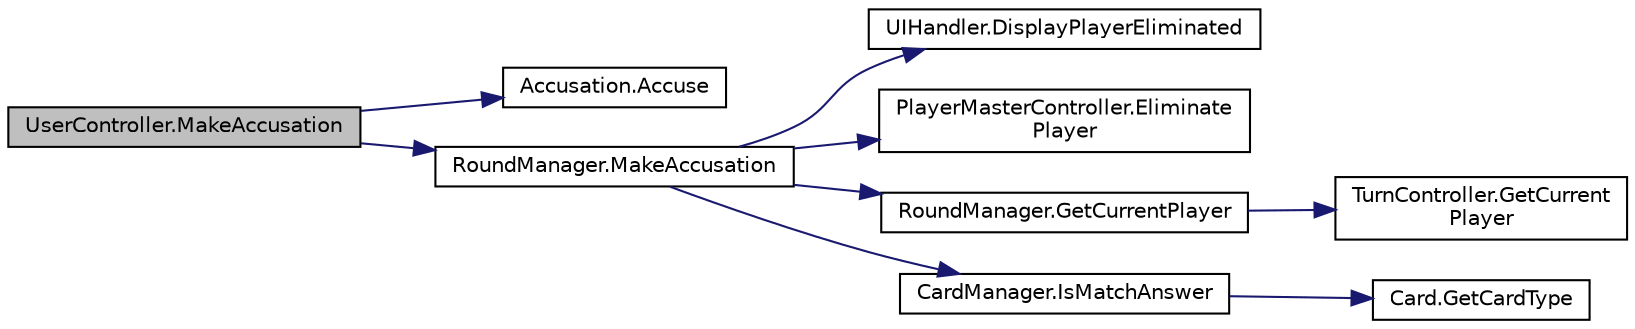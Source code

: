 digraph "UserController.MakeAccusation"
{
 // LATEX_PDF_SIZE
  edge [fontname="Helvetica",fontsize="10",labelfontname="Helvetica",labelfontsize="10"];
  node [fontname="Helvetica",fontsize="10",shape=record];
  rankdir="LR";
  Node1 [label="UserController.MakeAccusation",height=0.2,width=0.4,color="black", fillcolor="grey75", style="filled", fontcolor="black",tooltip=" "];
  Node1 -> Node2 [color="midnightblue",fontsize="10",style="solid",fontname="Helvetica"];
  Node2 [label="Accusation.Accuse",height=0.2,width=0.4,color="black", fillcolor="white", style="filled",URL="$class_accusation.html#abba1b95fd7e759eac9efbf52819abd75",tooltip=" "];
  Node1 -> Node3 [color="midnightblue",fontsize="10",style="solid",fontname="Helvetica"];
  Node3 [label="RoundManager.MakeAccusation",height=0.2,width=0.4,color="black", fillcolor="white", style="filled",URL="$class_round_manager.html#ab691cd5cd773e23822b237834b1fcb0a",tooltip="to have the current player to make an accusation eliminates the player if it is wrong wins the game i..."];
  Node3 -> Node4 [color="midnightblue",fontsize="10",style="solid",fontname="Helvetica"];
  Node4 [label="UIHandler.DisplayPlayerEliminated",height=0.2,width=0.4,color="black", fillcolor="white", style="filled",URL="$class_u_i_handler.html#a2db6b92acd51a72b431b3eacb3884ddd",tooltip=" "];
  Node3 -> Node5 [color="midnightblue",fontsize="10",style="solid",fontname="Helvetica"];
  Node5 [label="PlayerMasterController.Eliminate\lPlayer",height=0.2,width=0.4,color="black", fillcolor="white", style="filled",URL="$class_player_master_controller.html#a0dae7cbe3c8b1c8bcb5ca694d9815836",tooltip="eliminate player"];
  Node3 -> Node6 [color="midnightblue",fontsize="10",style="solid",fontname="Helvetica"];
  Node6 [label="RoundManager.GetCurrentPlayer",height=0.2,width=0.4,color="black", fillcolor="white", style="filled",URL="$class_round_manager.html#aab3f49a5e05508a8e023a497e763c1c8",tooltip="Gets the player controller for the current player"];
  Node6 -> Node7 [color="midnightblue",fontsize="10",style="solid",fontname="Helvetica"];
  Node7 [label="TurnController.GetCurrent\lPlayer",height=0.2,width=0.4,color="black", fillcolor="white", style="filled",URL="$class_turn_controller.html#af16e42b7e61c5a999291327e2e556caa",tooltip=" "];
  Node3 -> Node8 [color="midnightblue",fontsize="10",style="solid",fontname="Helvetica"];
  Node8 [label="CardManager.IsMatchAnswer",height=0.2,width=0.4,color="black", fillcolor="white", style="filled",URL="$class_card_manager.html#a3aa02d8bc476530b2e8e18019aa8a00e",tooltip="check if the cards passed matches the answer"];
  Node8 -> Node9 [color="midnightblue",fontsize="10",style="solid",fontname="Helvetica"];
  Node9 [label="Card.GetCardType",height=0.2,width=0.4,color="black", fillcolor="white", style="filled",URL="$class_card.html#a094a5e7ea98cc156ac64e578a987be85",tooltip=" "];
}
